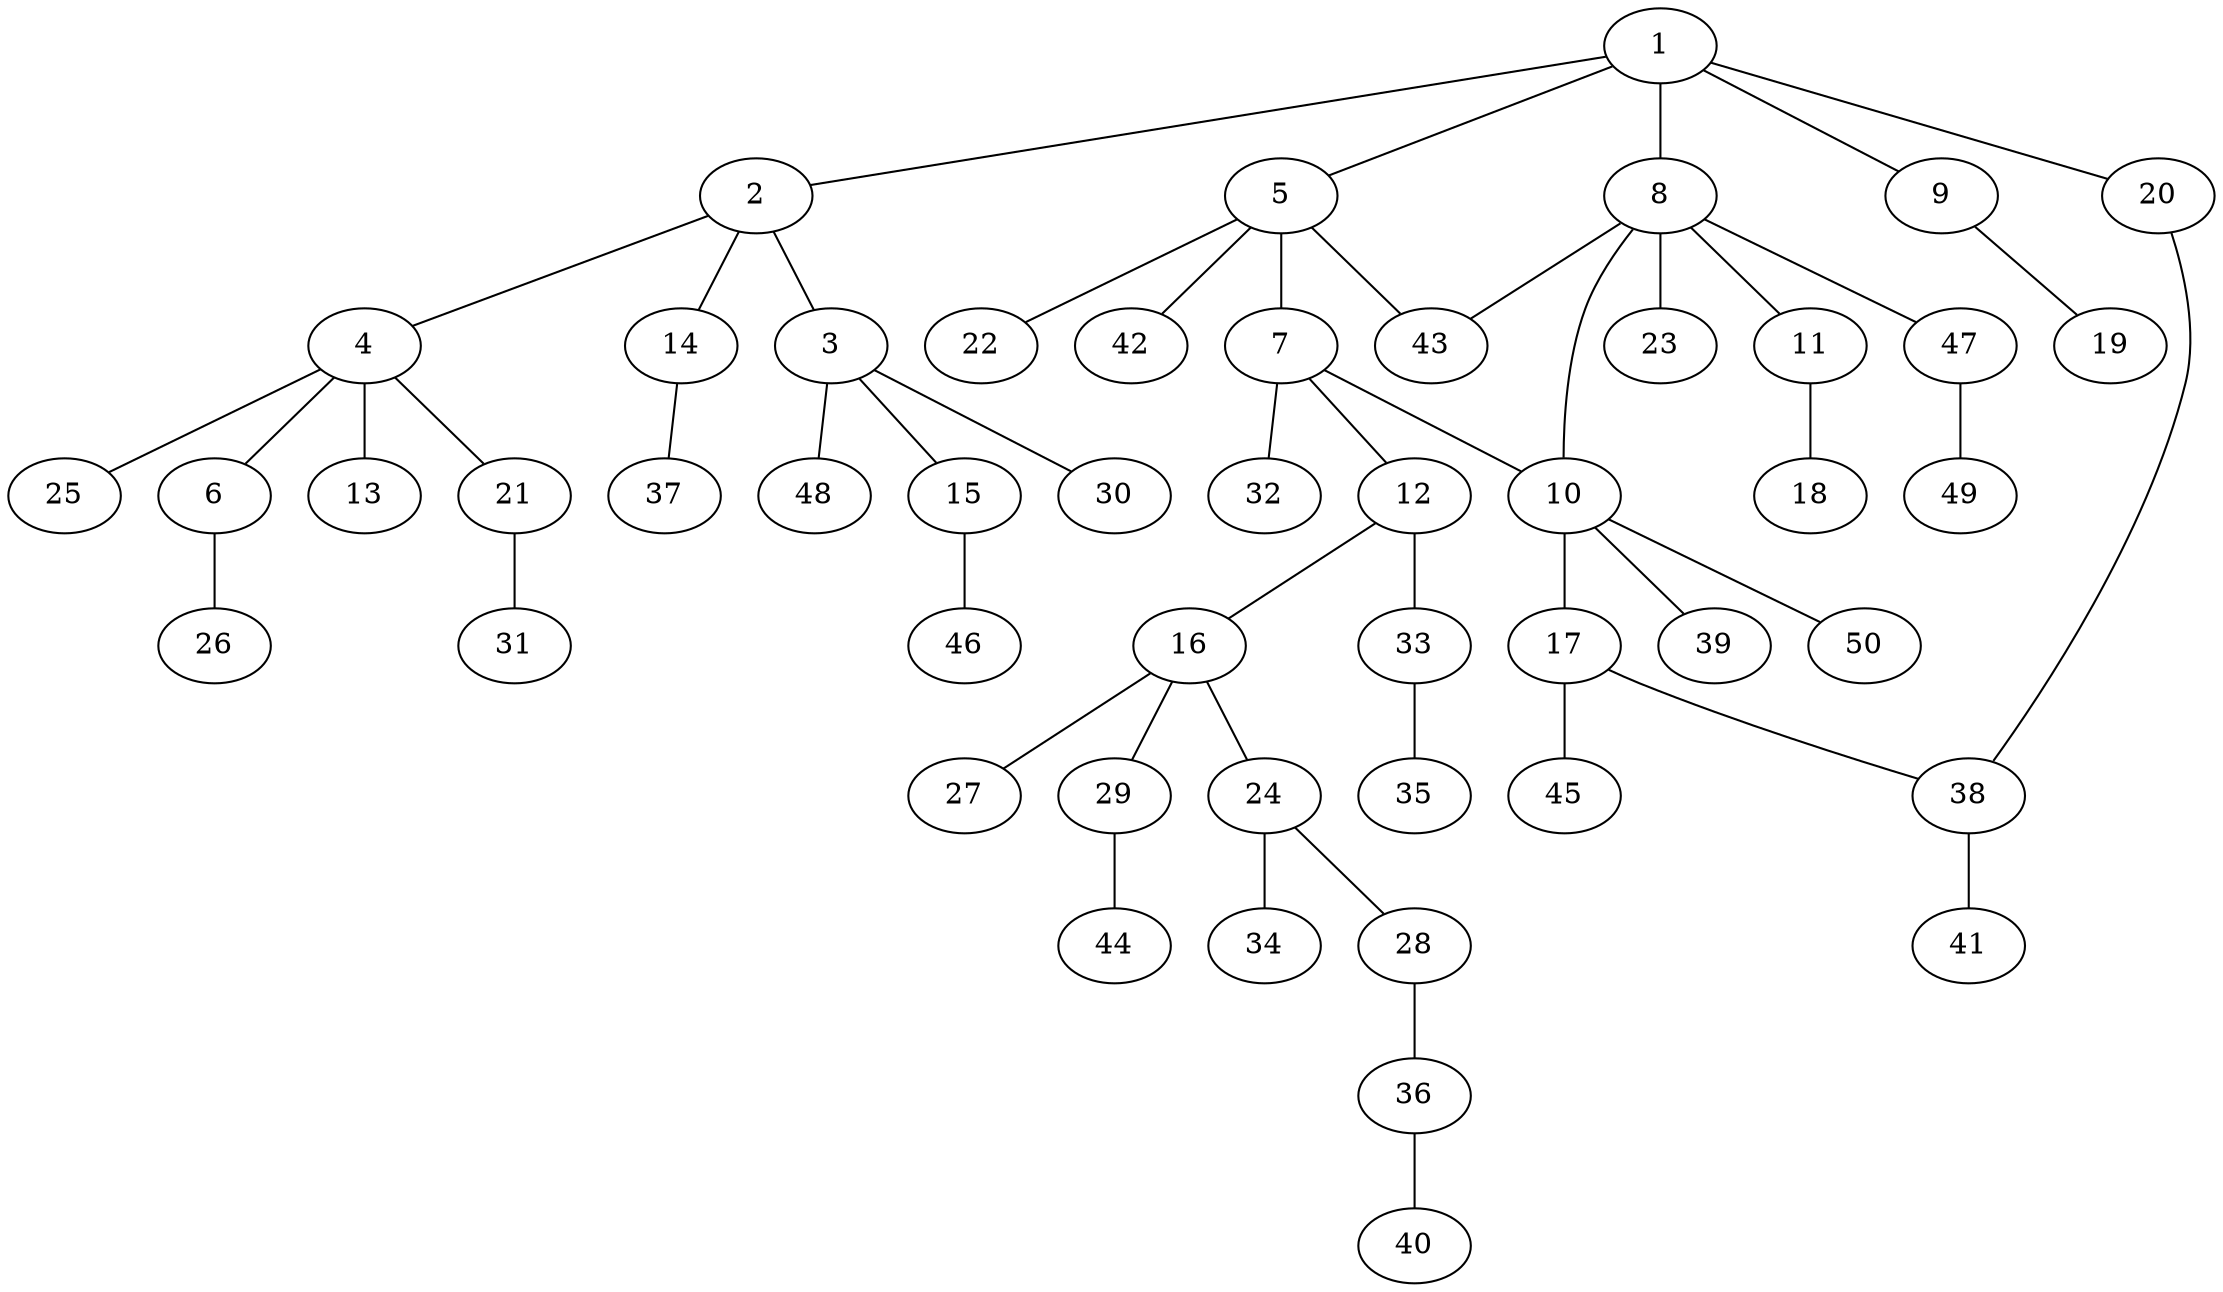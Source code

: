 graph graphname {1--2
1--5
1--8
1--9
1--20
2--3
2--4
2--14
3--15
3--30
3--48
4--6
4--13
4--21
4--25
5--7
5--22
5--42
5--43
6--26
7--10
7--12
7--32
8--10
8--11
8--23
8--43
8--47
9--19
10--17
10--39
10--50
11--18
12--16
12--33
14--37
15--46
16--24
16--27
16--29
17--38
17--45
20--38
21--31
24--28
24--34
28--36
29--44
33--35
36--40
38--41
47--49
}